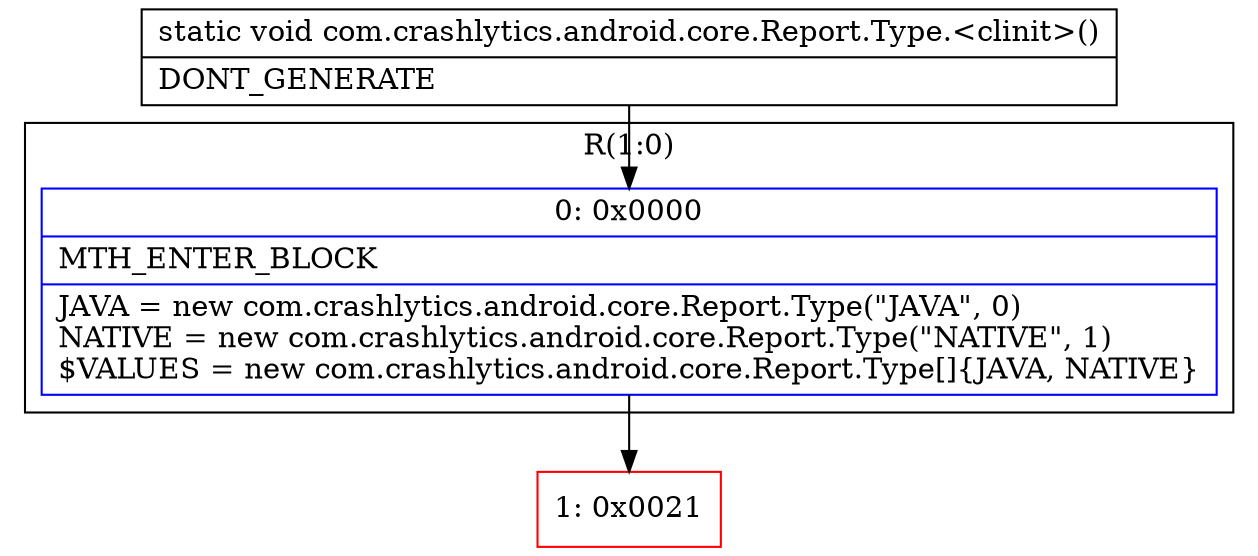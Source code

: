 digraph "CFG forcom.crashlytics.android.core.Report.Type.\<clinit\>()V" {
subgraph cluster_Region_546883274 {
label = "R(1:0)";
node [shape=record,color=blue];
Node_0 [shape=record,label="{0\:\ 0x0000|MTH_ENTER_BLOCK\l|JAVA = new com.crashlytics.android.core.Report.Type(\"JAVA\", 0)\lNATIVE = new com.crashlytics.android.core.Report.Type(\"NATIVE\", 1)\l$VALUES = new com.crashlytics.android.core.Report.Type[]\{JAVA, NATIVE\}\l}"];
}
Node_1 [shape=record,color=red,label="{1\:\ 0x0021}"];
MethodNode[shape=record,label="{static void com.crashlytics.android.core.Report.Type.\<clinit\>()  | DONT_GENERATE\l}"];
MethodNode -> Node_0;
Node_0 -> Node_1;
}

